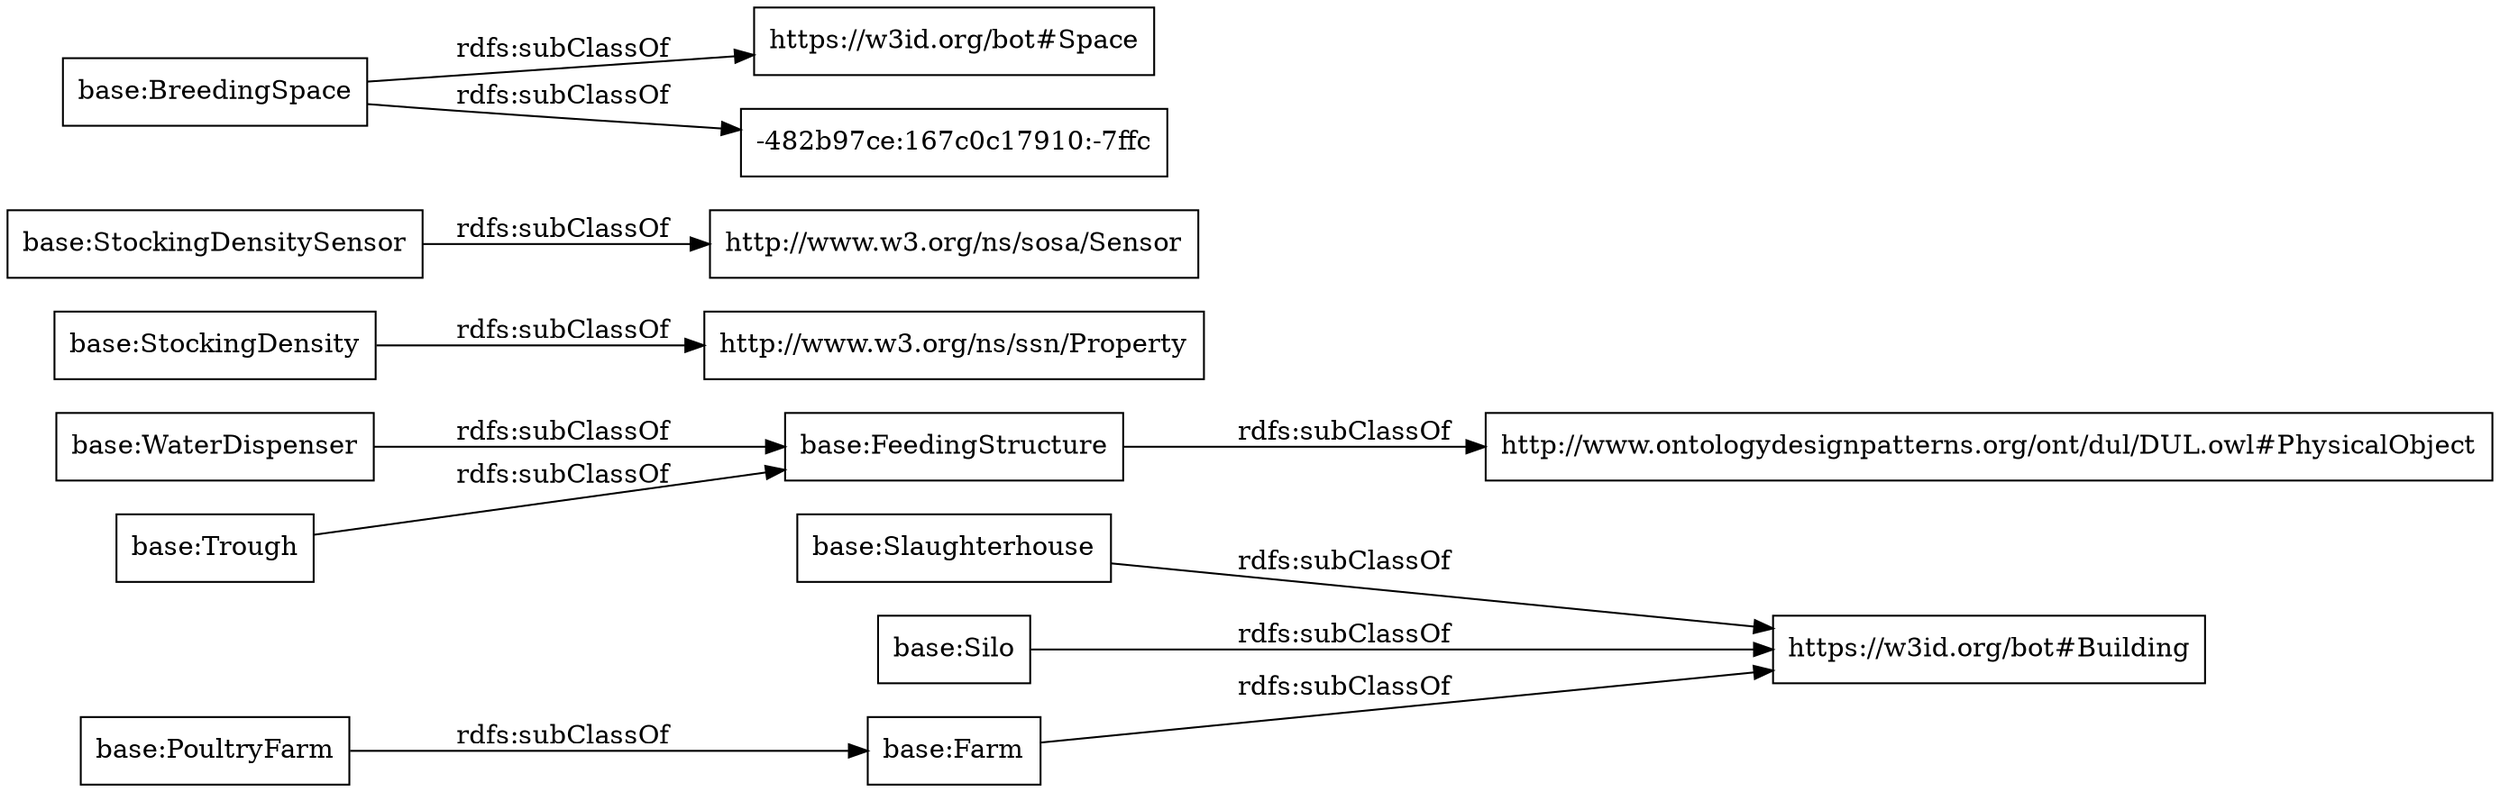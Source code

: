 digraph ar2dtool_diagram { 
rankdir=LR;
size="1000"
node [shape = rectangle, color="black"]; "base:Slaughterhouse" "http://www.ontologydesignpatterns.org/ont/dul/DUL.owl#PhysicalObject" "base:StockingDensity" "https://w3id.org/bot#Building" "base:WaterDispenser" "base:Silo" "base:PoultryFarm" "base:StockingDensitySensor" "base:Trough" "base:Farm" "https://w3id.org/bot#Space" "base:BreedingSpace" "http://www.w3.org/ns/ssn/Property" "http://www.w3.org/ns/sosa/Sensor" "base:FeedingStructure" "-482b97ce:167c0c17910:-7ffc" ; /*classes style*/
	"base:Farm" -> "https://w3id.org/bot#Building" [ label = "rdfs:subClassOf" ];
	"base:StockingDensity" -> "http://www.w3.org/ns/ssn/Property" [ label = "rdfs:subClassOf" ];
	"base:PoultryFarm" -> "base:Farm" [ label = "rdfs:subClassOf" ];
	"base:Silo" -> "https://w3id.org/bot#Building" [ label = "rdfs:subClassOf" ];
	"base:Trough" -> "base:FeedingStructure" [ label = "rdfs:subClassOf" ];
	"base:StockingDensitySensor" -> "http://www.w3.org/ns/sosa/Sensor" [ label = "rdfs:subClassOf" ];
	"base:FeedingStructure" -> "http://www.ontologydesignpatterns.org/ont/dul/DUL.owl#PhysicalObject" [ label = "rdfs:subClassOf" ];
	"base:WaterDispenser" -> "base:FeedingStructure" [ label = "rdfs:subClassOf" ];
	"base:BreedingSpace" -> "-482b97ce:167c0c17910:-7ffc" [ label = "rdfs:subClassOf" ];
	"base:BreedingSpace" -> "https://w3id.org/bot#Space" [ label = "rdfs:subClassOf" ];
	"base:Slaughterhouse" -> "https://w3id.org/bot#Building" [ label = "rdfs:subClassOf" ];

}
